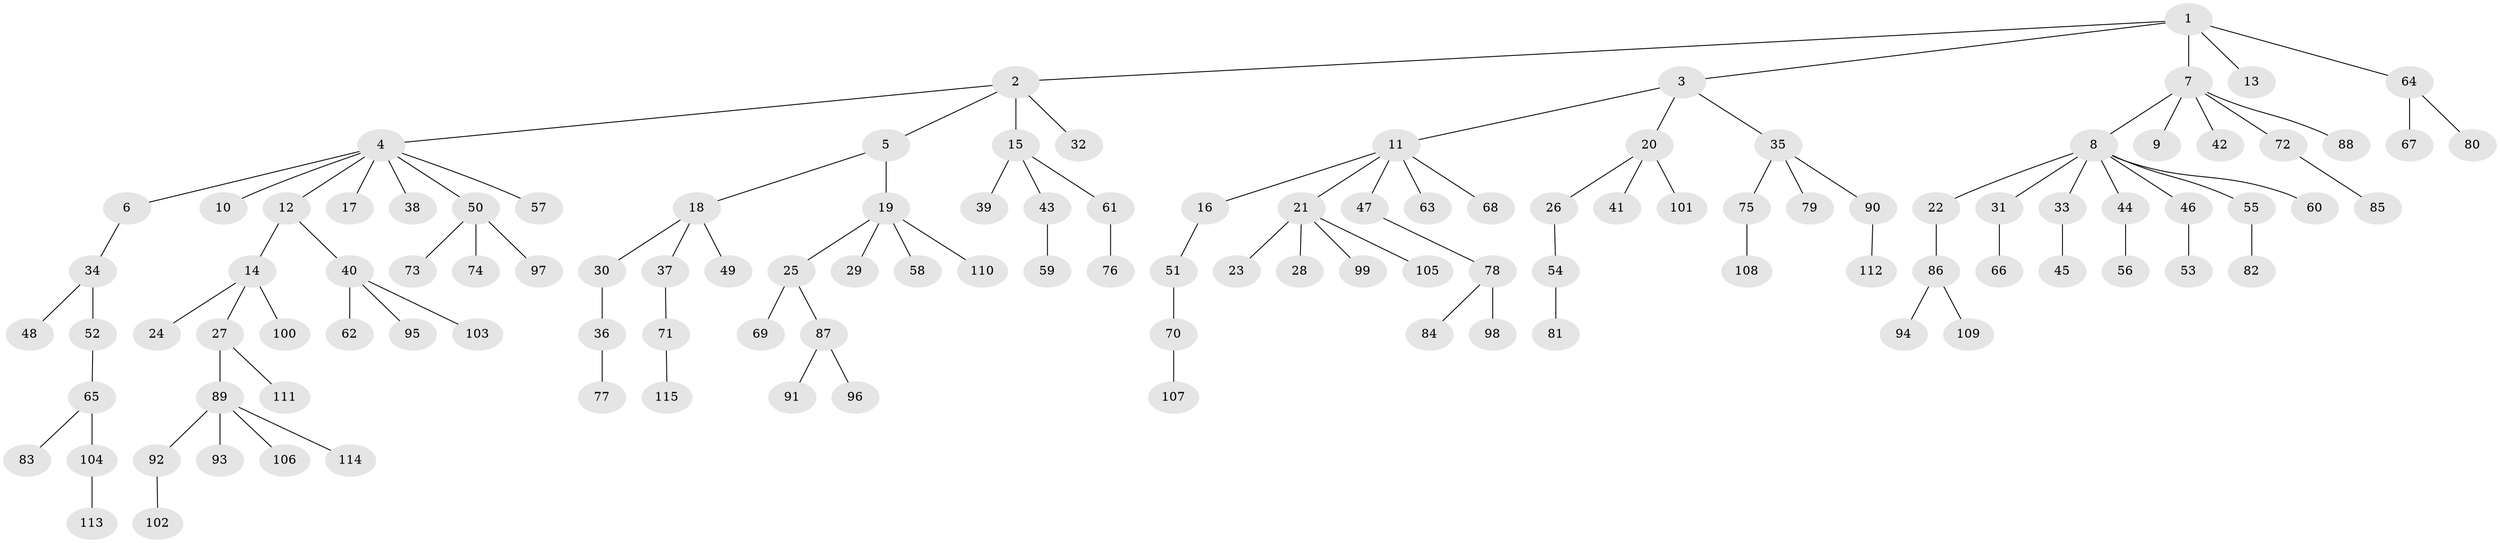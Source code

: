 // coarse degree distribution, {1: 0.7608695652173914, 2: 0.17391304347826086, 4: 0.043478260869565216, 31: 0.021739130434782608}
// Generated by graph-tools (version 1.1) at 2025/57/03/04/25 21:57:01]
// undirected, 115 vertices, 114 edges
graph export_dot {
graph [start="1"]
  node [color=gray90,style=filled];
  1;
  2;
  3;
  4;
  5;
  6;
  7;
  8;
  9;
  10;
  11;
  12;
  13;
  14;
  15;
  16;
  17;
  18;
  19;
  20;
  21;
  22;
  23;
  24;
  25;
  26;
  27;
  28;
  29;
  30;
  31;
  32;
  33;
  34;
  35;
  36;
  37;
  38;
  39;
  40;
  41;
  42;
  43;
  44;
  45;
  46;
  47;
  48;
  49;
  50;
  51;
  52;
  53;
  54;
  55;
  56;
  57;
  58;
  59;
  60;
  61;
  62;
  63;
  64;
  65;
  66;
  67;
  68;
  69;
  70;
  71;
  72;
  73;
  74;
  75;
  76;
  77;
  78;
  79;
  80;
  81;
  82;
  83;
  84;
  85;
  86;
  87;
  88;
  89;
  90;
  91;
  92;
  93;
  94;
  95;
  96;
  97;
  98;
  99;
  100;
  101;
  102;
  103;
  104;
  105;
  106;
  107;
  108;
  109;
  110;
  111;
  112;
  113;
  114;
  115;
  1 -- 2;
  1 -- 3;
  1 -- 7;
  1 -- 13;
  1 -- 64;
  2 -- 4;
  2 -- 5;
  2 -- 15;
  2 -- 32;
  3 -- 11;
  3 -- 20;
  3 -- 35;
  4 -- 6;
  4 -- 10;
  4 -- 12;
  4 -- 17;
  4 -- 38;
  4 -- 50;
  4 -- 57;
  5 -- 18;
  5 -- 19;
  6 -- 34;
  7 -- 8;
  7 -- 9;
  7 -- 42;
  7 -- 72;
  7 -- 88;
  8 -- 22;
  8 -- 31;
  8 -- 33;
  8 -- 44;
  8 -- 46;
  8 -- 55;
  8 -- 60;
  11 -- 16;
  11 -- 21;
  11 -- 47;
  11 -- 63;
  11 -- 68;
  12 -- 14;
  12 -- 40;
  14 -- 24;
  14 -- 27;
  14 -- 100;
  15 -- 39;
  15 -- 43;
  15 -- 61;
  16 -- 51;
  18 -- 30;
  18 -- 37;
  18 -- 49;
  19 -- 25;
  19 -- 29;
  19 -- 58;
  19 -- 110;
  20 -- 26;
  20 -- 41;
  20 -- 101;
  21 -- 23;
  21 -- 28;
  21 -- 99;
  21 -- 105;
  22 -- 86;
  25 -- 69;
  25 -- 87;
  26 -- 54;
  27 -- 89;
  27 -- 111;
  30 -- 36;
  31 -- 66;
  33 -- 45;
  34 -- 48;
  34 -- 52;
  35 -- 75;
  35 -- 79;
  35 -- 90;
  36 -- 77;
  37 -- 71;
  40 -- 62;
  40 -- 95;
  40 -- 103;
  43 -- 59;
  44 -- 56;
  46 -- 53;
  47 -- 78;
  50 -- 73;
  50 -- 74;
  50 -- 97;
  51 -- 70;
  52 -- 65;
  54 -- 81;
  55 -- 82;
  61 -- 76;
  64 -- 67;
  64 -- 80;
  65 -- 83;
  65 -- 104;
  70 -- 107;
  71 -- 115;
  72 -- 85;
  75 -- 108;
  78 -- 84;
  78 -- 98;
  86 -- 94;
  86 -- 109;
  87 -- 91;
  87 -- 96;
  89 -- 92;
  89 -- 93;
  89 -- 106;
  89 -- 114;
  90 -- 112;
  92 -- 102;
  104 -- 113;
}
